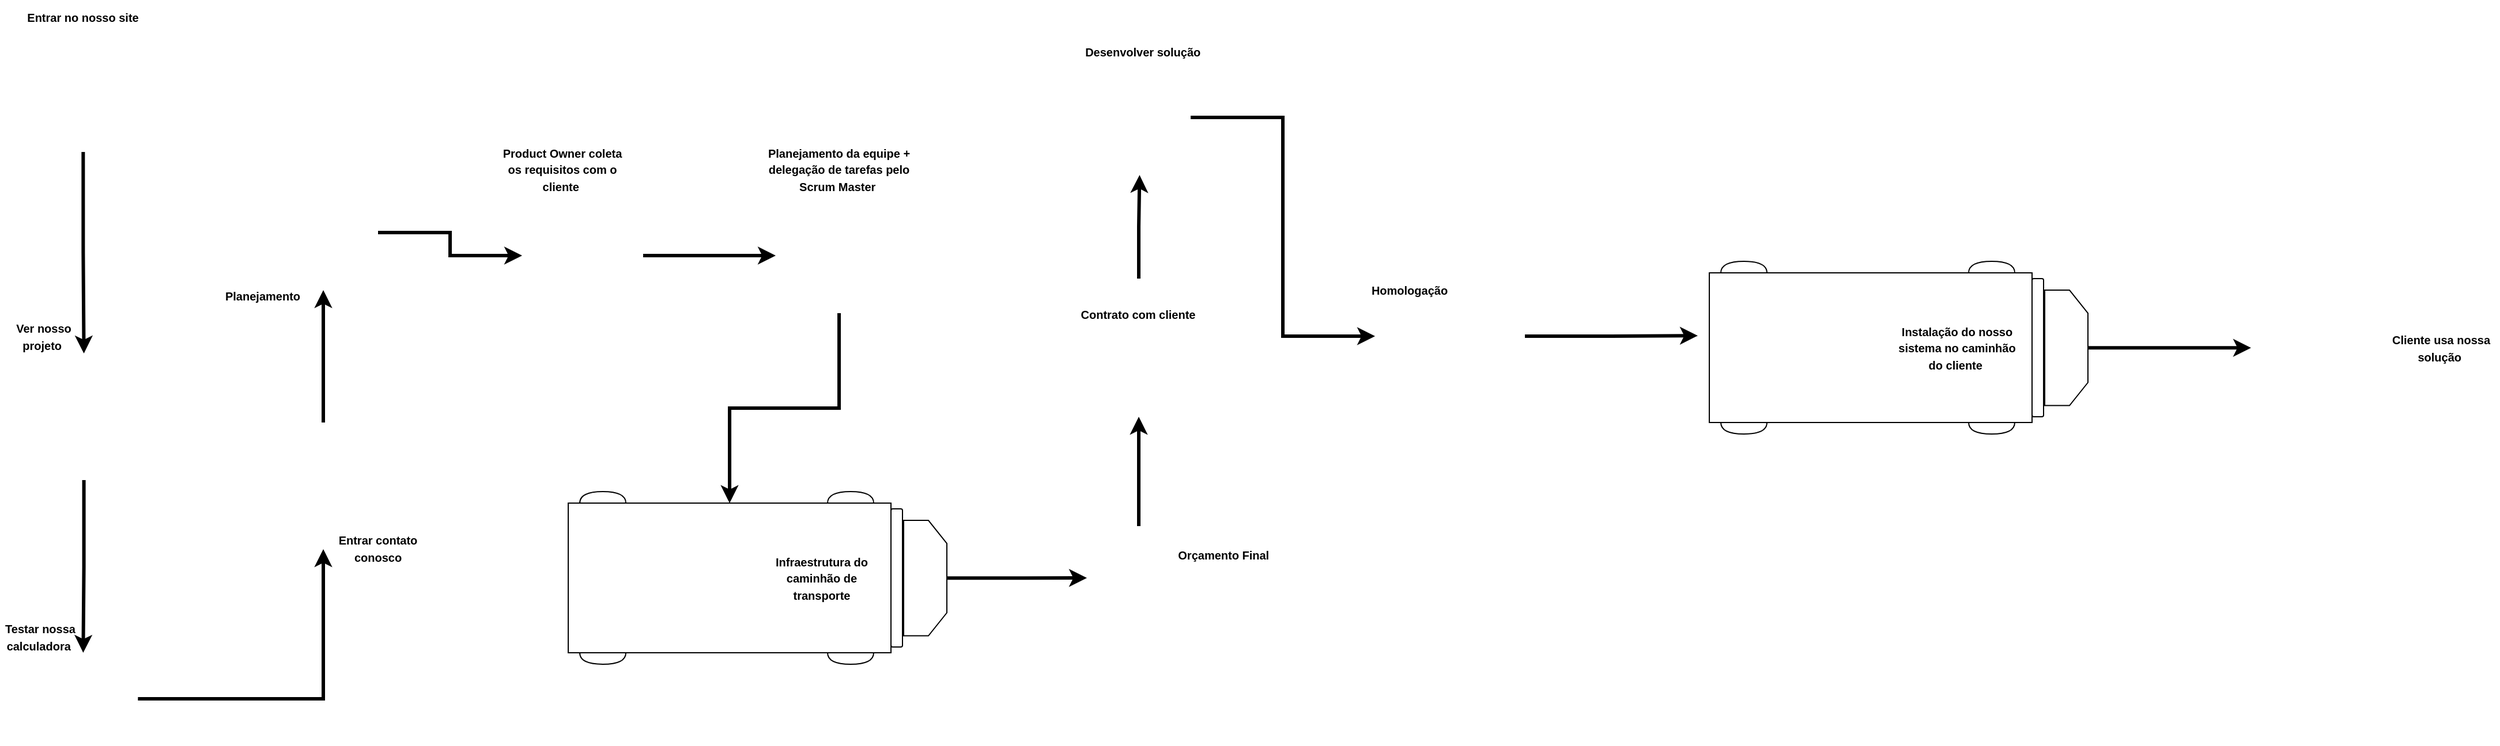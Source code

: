 <mxfile version="21.2.2" type="onedrive">
  <diagram name="Page-1" id="4YFlrx_z-z1ssEQUoslr">
    <mxGraphModel grid="1" page="1" gridSize="10" guides="1" tooltips="1" connect="1" arrows="1" fold="1" pageScale="1" pageWidth="850" pageHeight="1100" background="none" math="0" shadow="0">
      <root>
        <mxCell id="0" />
        <mxCell id="1" parent="0" />
        <mxCell id="DU4Cz_pEN3qpe8kS2Opr-17" style="edgeStyle=orthogonalEdgeStyle;rounded=0;orthogonalLoop=1;jettySize=auto;html=1;exitX=0.5;exitY=1;exitDx=0;exitDy=0;entryX=0.5;entryY=0;entryDx=0;entryDy=0;strokeWidth=3;" edge="1" parent="1" source="uRHi89zcH-qBpA1Djp04-7" target="uRHi89zcH-qBpA1Djp04-9">
          <mxGeometry relative="1" as="geometry" />
        </mxCell>
        <mxCell id="uRHi89zcH-qBpA1Djp04-7" value="" style="shape=image;verticalLabelPosition=bottom;verticalAlign=top;imageAspect=0;image=https://cdn-icons-png.flaticon.com/512/5956/5956592.png;textOpacity=0;" vertex="1" parent="1">
          <mxGeometry x="24.59" y="575" width="110.41" height="110" as="geometry" />
        </mxCell>
        <mxCell id="DU4Cz_pEN3qpe8kS2Opr-16" style="edgeStyle=orthogonalEdgeStyle;rounded=0;orthogonalLoop=1;jettySize=auto;html=1;exitX=0.5;exitY=1;exitDx=0;exitDy=0;entryX=0.5;entryY=0;entryDx=0;entryDy=0;strokeWidth=3;" edge="1" parent="1" source="uRHi89zcH-qBpA1Djp04-8" target="uRHi89zcH-qBpA1Djp04-7">
          <mxGeometry relative="1" as="geometry" />
        </mxCell>
        <mxCell id="uRHi89zcH-qBpA1Djp04-8" value="" style="shape=image;verticalLabelPosition=bottom;verticalAlign=top;imageAspect=0;image=https://cdn-icons-png.flaticon.com/512/977/977597.png" vertex="1" parent="1">
          <mxGeometry x="24.59" y="290" width="109.18" height="110" as="geometry" />
        </mxCell>
        <mxCell id="DU4Cz_pEN3qpe8kS2Opr-55" style="edgeStyle=orthogonalEdgeStyle;rounded=0;orthogonalLoop=1;jettySize=auto;html=1;exitX=1;exitY=0.5;exitDx=0;exitDy=0;strokeWidth=3;" edge="1" parent="1" source="uRHi89zcH-qBpA1Djp04-9" target="uRHi89zcH-qBpA1Djp04-10">
          <mxGeometry relative="1" as="geometry" />
        </mxCell>
        <mxCell id="uRHi89zcH-qBpA1Djp04-9" value="" style="shape=image;verticalLabelPosition=bottom;verticalAlign=top;imageAspect=0;image=https://cdn-icons-png.flaticon.com/512/584/584074.png" vertex="1" parent="1">
          <mxGeometry x="31.68" y="835" width="95" height="80" as="geometry" />
        </mxCell>
        <mxCell id="DU4Cz_pEN3qpe8kS2Opr-56" style="edgeStyle=orthogonalEdgeStyle;rounded=0;orthogonalLoop=1;jettySize=auto;html=1;exitX=0.5;exitY=0;exitDx=0;exitDy=0;entryX=0.5;entryY=1;entryDx=0;entryDy=0;strokeWidth=3;" edge="1" parent="1" source="uRHi89zcH-qBpA1Djp04-10" target="DU4Cz_pEN3qpe8kS2Opr-1">
          <mxGeometry relative="1" as="geometry" />
        </mxCell>
        <mxCell id="uRHi89zcH-qBpA1Djp04-10" value="" style="shape=image;verticalLabelPosition=bottom;verticalAlign=top;imageAspect=0;image=https://cdn-icons-png.flaticon.com/512/3708/3708173.png" vertex="1" parent="1">
          <mxGeometry x="227.5" y="635" width="120" height="110" as="geometry" />
        </mxCell>
        <mxCell id="DU4Cz_pEN3qpe8kS2Opr-58" style="edgeStyle=orthogonalEdgeStyle;rounded=0;orthogonalLoop=1;jettySize=auto;html=1;exitX=1;exitY=0.5;exitDx=0;exitDy=0;entryX=0;entryY=0.5;entryDx=0;entryDy=0;strokeWidth=3;" edge="1" parent="1" source="DU4Cz_pEN3qpe8kS2Opr-1" target="DU4Cz_pEN3qpe8kS2Opr-3">
          <mxGeometry relative="1" as="geometry" />
        </mxCell>
        <mxCell id="DU4Cz_pEN3qpe8kS2Opr-1" value="" style="shape=image;verticalLabelPosition=bottom;verticalAlign=top;imageAspect=0;image=https://icon-library.com/images/project-management-icon-png/project-management-icon-png-12.jpg" vertex="1" parent="1">
          <mxGeometry x="240" y="420" width="95" height="100" as="geometry" />
        </mxCell>
        <mxCell id="DU4Cz_pEN3qpe8kS2Opr-22" style="edgeStyle=orthogonalEdgeStyle;rounded=0;orthogonalLoop=1;jettySize=auto;html=1;exitX=1;exitY=0.5;exitDx=0;exitDy=0;entryX=0;entryY=0.5;entryDx=0;entryDy=0;strokeWidth=3;" edge="1" parent="1" source="DU4Cz_pEN3qpe8kS2Opr-3" target="DU4Cz_pEN3qpe8kS2Opr-4">
          <mxGeometry relative="1" as="geometry" />
        </mxCell>
        <mxCell id="DU4Cz_pEN3qpe8kS2Opr-3" value="" style="shape=image;verticalLabelPosition=bottom;verticalAlign=top;imageAspect=0;image=https://cdn-icons-png.flaticon.com/512/3286/3286696.png" vertex="1" parent="1">
          <mxGeometry x="460" y="440" width="105" height="100" as="geometry" />
        </mxCell>
        <mxCell id="DU4Cz_pEN3qpe8kS2Opr-23" style="edgeStyle=orthogonalEdgeStyle;rounded=0;orthogonalLoop=1;jettySize=auto;html=1;exitX=0.5;exitY=1;exitDx=0;exitDy=0;strokeWidth=3;" edge="1" parent="1" source="DU4Cz_pEN3qpe8kS2Opr-4" target="DU4Cz_pEN3qpe8kS2Opr-5">
          <mxGeometry relative="1" as="geometry" />
        </mxCell>
        <mxCell id="DU4Cz_pEN3qpe8kS2Opr-4" value="" style="shape=image;verticalLabelPosition=bottom;verticalAlign=top;imageAspect=0;image=https://static.thenounproject.com/png/3635016-200.png" vertex="1" parent="1">
          <mxGeometry x="680" y="440" width="110" height="100" as="geometry" />
        </mxCell>
        <mxCell id="DU4Cz_pEN3qpe8kS2Opr-5" value="" style="rounded=0;whiteSpace=wrap;html=1;" vertex="1" parent="1">
          <mxGeometry x="500" y="705" width="280" height="130" as="geometry" />
        </mxCell>
        <mxCell id="DU4Cz_pEN3qpe8kS2Opr-6" value="" style="rounded=1;whiteSpace=wrap;html=1;rotation=90;" vertex="1" parent="1">
          <mxGeometry x="725" y="765" width="120" height="10" as="geometry" />
        </mxCell>
        <mxCell id="DU4Cz_pEN3qpe8kS2Opr-9" value="" style="shape=delay;whiteSpace=wrap;html=1;rotation=90;" vertex="1" parent="1">
          <mxGeometry x="525" y="820" width="10" height="40" as="geometry" />
        </mxCell>
        <mxCell id="DU4Cz_pEN3qpe8kS2Opr-10" value="" style="shape=delay;whiteSpace=wrap;html=1;rotation=90;" vertex="1" parent="1">
          <mxGeometry x="740" y="820" width="10" height="40" as="geometry" />
        </mxCell>
        <mxCell id="DU4Cz_pEN3qpe8kS2Opr-12" value="" style="shape=delay;whiteSpace=wrap;html=1;rotation=-90;" vertex="1" parent="1">
          <mxGeometry x="740" y="680" width="10" height="40" as="geometry" />
        </mxCell>
        <mxCell id="DU4Cz_pEN3qpe8kS2Opr-13" value="" style="shape=delay;whiteSpace=wrap;html=1;rotation=-90;" vertex="1" parent="1">
          <mxGeometry x="525" y="680" width="10" height="40" as="geometry" />
        </mxCell>
        <mxCell id="DU4Cz_pEN3qpe8kS2Opr-14" value="" style="shape=image;verticalLabelPosition=bottom;verticalAlign=top;imageAspect=0;image=https://static.thenounproject.com/png/1271137-200.png" vertex="1" parent="1">
          <mxGeometry x="520" y="715.13" width="130" height="110" as="geometry" />
        </mxCell>
        <mxCell id="DU4Cz_pEN3qpe8kS2Opr-28" style="edgeStyle=orthogonalEdgeStyle;rounded=0;orthogonalLoop=1;jettySize=auto;html=1;exitX=0.5;exitY=0;exitDx=0;exitDy=0;entryX=0.5;entryY=1;entryDx=0;entryDy=0;strokeWidth=3;" edge="1" parent="1" source="DU4Cz_pEN3qpe8kS2Opr-15" target="DU4Cz_pEN3qpe8kS2Opr-27">
          <mxGeometry relative="1" as="geometry" />
        </mxCell>
        <mxCell id="DU4Cz_pEN3qpe8kS2Opr-15" value="" style="shape=image;verticalLabelPosition=bottom;verticalAlign=top;imageAspect=0;image=https://cdn-icons-png.flaticon.com/512/4341/4341568.png" vertex="1" parent="1">
          <mxGeometry x="950" y="725" width="90" height="90" as="geometry" />
        </mxCell>
        <mxCell id="DU4Cz_pEN3qpe8kS2Opr-26" style="edgeStyle=orthogonalEdgeStyle;rounded=0;orthogonalLoop=1;jettySize=auto;html=1;exitX=0.5;exitY=0;exitDx=0;exitDy=0;entryX=0;entryY=0.5;entryDx=0;entryDy=0;strokeWidth=3;" edge="1" parent="1" source="DU4Cz_pEN3qpe8kS2Opr-24" target="DU4Cz_pEN3qpe8kS2Opr-15">
          <mxGeometry relative="1" as="geometry" />
        </mxCell>
        <mxCell id="DU4Cz_pEN3qpe8kS2Opr-24" value="" style="shape=loopLimit;whiteSpace=wrap;html=1;rotation=90;" vertex="1" parent="1">
          <mxGeometry x="759.62" y="751.38" width="100.25" height="37.5" as="geometry" />
        </mxCell>
        <mxCell id="DU4Cz_pEN3qpe8kS2Opr-44" style="edgeStyle=orthogonalEdgeStyle;rounded=0;orthogonalLoop=1;jettySize=auto;html=1;exitX=0.5;exitY=0;exitDx=0;exitDy=0;entryX=0.588;entryY=1;entryDx=0;entryDy=0;entryPerimeter=0;strokeWidth=3;" edge="1" parent="1" source="DU4Cz_pEN3qpe8kS2Opr-27" target="DU4Cz_pEN3qpe8kS2Opr-31">
          <mxGeometry relative="1" as="geometry" />
        </mxCell>
        <mxCell id="DU4Cz_pEN3qpe8kS2Opr-27" value="" style="shape=image;verticalLabelPosition=bottom;verticalAlign=top;imageAspect=0;image=https://cdn-icons-png.flaticon.com/512/1572/1572155.png" vertex="1" parent="1">
          <mxGeometry x="932.5" y="510" width="125" height="120" as="geometry" />
        </mxCell>
        <mxCell id="DU4Cz_pEN3qpe8kS2Opr-45" style="edgeStyle=orthogonalEdgeStyle;rounded=0;orthogonalLoop=1;jettySize=auto;html=1;exitX=1;exitY=0.5;exitDx=0;exitDy=0;entryX=0;entryY=0.5;entryDx=0;entryDy=0;strokeWidth=3;" edge="1" parent="1" source="DU4Cz_pEN3qpe8kS2Opr-31" target="DU4Cz_pEN3qpe8kS2Opr-32">
          <mxGeometry relative="1" as="geometry" />
        </mxCell>
        <mxCell id="DU4Cz_pEN3qpe8kS2Opr-31" value="" style="shape=image;verticalLabelPosition=bottom;verticalAlign=top;imageAspect=0;image=https://static.thenounproject.com/png/2731493-200.png" vertex="1" parent="1">
          <mxGeometry x="932.5" y="320" width="107.5" height="100" as="geometry" />
        </mxCell>
        <mxCell id="DU4Cz_pEN3qpe8kS2Opr-46" style="edgeStyle=orthogonalEdgeStyle;rounded=0;orthogonalLoop=1;jettySize=auto;html=1;exitX=1;exitY=0.5;exitDx=0;exitDy=0;strokeWidth=3;" edge="1" parent="1" source="DU4Cz_pEN3qpe8kS2Opr-32">
          <mxGeometry relative="1" as="geometry">
            <mxPoint x="1480" y="559.571" as="targetPoint" />
          </mxGeometry>
        </mxCell>
        <mxCell id="DU4Cz_pEN3qpe8kS2Opr-32" value="" style="shape=image;verticalLabelPosition=bottom;verticalAlign=top;imageAspect=0;image=https://cdn-icons-png.flaticon.com/512/2562/2562004.png" vertex="1" parent="1">
          <mxGeometry x="1200" y="505" width="130" height="110" as="geometry" />
        </mxCell>
        <mxCell id="DU4Cz_pEN3qpe8kS2Opr-33" value="" style="rounded=0;whiteSpace=wrap;html=1;" vertex="1" parent="1">
          <mxGeometry x="1490" y="505" width="280" height="130" as="geometry" />
        </mxCell>
        <mxCell id="DU4Cz_pEN3qpe8kS2Opr-34" value="" style="rounded=1;whiteSpace=wrap;html=1;rotation=90;" vertex="1" parent="1">
          <mxGeometry x="1715" y="565" width="120" height="10" as="geometry" />
        </mxCell>
        <mxCell id="DU4Cz_pEN3qpe8kS2Opr-35" value="" style="shape=delay;whiteSpace=wrap;html=1;rotation=90;" vertex="1" parent="1">
          <mxGeometry x="1515" y="620" width="10" height="40" as="geometry" />
        </mxCell>
        <mxCell id="DU4Cz_pEN3qpe8kS2Opr-36" value="" style="shape=delay;whiteSpace=wrap;html=1;rotation=90;" vertex="1" parent="1">
          <mxGeometry x="1730" y="620" width="10" height="40" as="geometry" />
        </mxCell>
        <mxCell id="DU4Cz_pEN3qpe8kS2Opr-37" value="" style="shape=delay;whiteSpace=wrap;html=1;rotation=-90;" vertex="1" parent="1">
          <mxGeometry x="1730" y="480" width="10" height="40" as="geometry" />
        </mxCell>
        <mxCell id="DU4Cz_pEN3qpe8kS2Opr-38" value="" style="shape=delay;whiteSpace=wrap;html=1;rotation=-90;" vertex="1" parent="1">
          <mxGeometry x="1515" y="480" width="10" height="40" as="geometry" />
        </mxCell>
        <mxCell id="DU4Cz_pEN3qpe8kS2Opr-47" style="edgeStyle=orthogonalEdgeStyle;rounded=0;orthogonalLoop=1;jettySize=auto;html=1;exitX=0.5;exitY=0;exitDx=0;exitDy=0;strokeWidth=3;" edge="1" parent="1" source="DU4Cz_pEN3qpe8kS2Opr-39" target="DU4Cz_pEN3qpe8kS2Opr-42">
          <mxGeometry relative="1" as="geometry" />
        </mxCell>
        <mxCell id="DU4Cz_pEN3qpe8kS2Opr-39" value="" style="shape=loopLimit;whiteSpace=wrap;html=1;rotation=90;" vertex="1" parent="1">
          <mxGeometry x="1749.62" y="551.38" width="100.25" height="37.5" as="geometry" />
        </mxCell>
        <mxCell id="DU4Cz_pEN3qpe8kS2Opr-41" value="" style="shape=image;verticalLabelPosition=bottom;verticalAlign=top;imageAspect=0;image=https://cdn-icons-png.flaticon.com/512/4961/4961619.png" vertex="1" parent="1">
          <mxGeometry x="1525" y="520" width="105" height="100" as="geometry" />
        </mxCell>
        <mxCell id="DU4Cz_pEN3qpe8kS2Opr-42" value="" style="shape=image;verticalLabelPosition=bottom;verticalAlign=top;imageAspect=0;image=https://cdn-icons-png.flaticon.com/512/4814/4814842.png" vertex="1" parent="1">
          <mxGeometry x="1960" y="505.13" width="130" height="130" as="geometry" />
        </mxCell>
        <mxCell id="DU4Cz_pEN3qpe8kS2Opr-51" value="&lt;b&gt;&lt;font style=&quot;font-size: 10px; background-color: rgb(255, 255, 255);&quot;&gt;Entrar no nosso site&lt;/font&gt;&lt;/b&gt;" style="text;html=1;strokeColor=none;fillColor=none;align=center;verticalAlign=middle;whiteSpace=wrap;rounded=0;strokeWidth=1;" vertex="1" parent="1">
          <mxGeometry x="19.18" y="268" width="120" height="30" as="geometry" />
        </mxCell>
        <mxCell id="DU4Cz_pEN3qpe8kS2Opr-52" value="&lt;b style=&quot;border-color: var(--border-color); font-size: 10px;&quot;&gt;&lt;font style=&quot;border-color: var(--border-color);&quot;&gt;Ver noss&lt;/font&gt;o projeto&amp;nbsp;&lt;/b&gt;" style="text;html=1;strokeColor=none;fillColor=none;align=center;verticalAlign=middle;whiteSpace=wrap;rounded=0;" vertex="1" parent="1">
          <mxGeometry x="10" y="545" width="70" height="30" as="geometry" />
        </mxCell>
        <mxCell id="DU4Cz_pEN3qpe8kS2Opr-54" value="&lt;span style=&quot;font-size: 10px;&quot;&gt;&lt;b&gt;Testar nossa calculadora&amp;nbsp;&lt;/b&gt;&lt;/span&gt;" style="text;html=1;strokeColor=none;fillColor=none;align=center;verticalAlign=middle;whiteSpace=wrap;rounded=0;" vertex="1" parent="1">
          <mxGeometry x="7" y="801" width="70" height="40" as="geometry" />
        </mxCell>
        <mxCell id="DU4Cz_pEN3qpe8kS2Opr-59" value="&lt;span style=&quot;font-size: 10px;&quot;&gt;&lt;b&gt;Entrar contato conosco&lt;/b&gt;&lt;/span&gt;" style="text;html=1;strokeColor=none;fillColor=none;align=center;verticalAlign=middle;whiteSpace=wrap;rounded=0;" vertex="1" parent="1">
          <mxGeometry x="280" y="729" width="110" height="30" as="geometry" />
        </mxCell>
        <mxCell id="DU4Cz_pEN3qpe8kS2Opr-60" value="&lt;span style=&quot;font-size: 10px;&quot;&gt;&lt;b&gt;Planejamento&lt;/b&gt;&lt;/span&gt;" style="text;html=1;strokeColor=none;fillColor=none;align=center;verticalAlign=middle;whiteSpace=wrap;rounded=0;" vertex="1" parent="1">
          <mxGeometry x="180" y="510" width="110" height="30" as="geometry" />
        </mxCell>
        <mxCell id="DU4Cz_pEN3qpe8kS2Opr-61" value="&lt;span style=&quot;font-size: 10px;&quot;&gt;&lt;b&gt;Product Owner coleta os requisitos com o cliente&amp;nbsp;&lt;/b&gt;&lt;/span&gt;" style="text;html=1;strokeColor=none;fillColor=none;align=center;verticalAlign=middle;whiteSpace=wrap;rounded=0;" vertex="1" parent="1">
          <mxGeometry x="440" y="400" width="110" height="30" as="geometry" />
        </mxCell>
        <mxCell id="DU4Cz_pEN3qpe8kS2Opr-62" value="&lt;span style=&quot;font-size: 10px;&quot;&gt;&lt;b&gt;Planejamento da equipe + delegação de tarefas pelo Scrum Master&amp;nbsp;&lt;/b&gt;&lt;/span&gt;" style="text;html=1;strokeColor=none;fillColor=none;align=center;verticalAlign=middle;whiteSpace=wrap;rounded=0;" vertex="1" parent="1">
          <mxGeometry x="670" y="400" width="130" height="30" as="geometry" />
        </mxCell>
        <mxCell id="DU4Cz_pEN3qpe8kS2Opr-63" value="&lt;span style=&quot;font-size: 10px;&quot;&gt;&lt;b&gt;Infraestrutura do caminhão de transporte&lt;/b&gt;&lt;/span&gt;" style="text;html=1;strokeColor=none;fillColor=none;align=center;verticalAlign=middle;whiteSpace=wrap;rounded=0;" vertex="1" parent="1">
          <mxGeometry x="670" y="755" width="100" height="30" as="geometry" />
        </mxCell>
        <mxCell id="DU4Cz_pEN3qpe8kS2Opr-64" value="&lt;span style=&quot;font-size: 10px;&quot;&gt;&lt;b&gt;Orçamento Final&amp;nbsp;&lt;/b&gt;&lt;/span&gt;" style="text;html=1;strokeColor=none;fillColor=none;align=center;verticalAlign=middle;whiteSpace=wrap;rounded=0;" vertex="1" parent="1">
          <mxGeometry x="1020" y="735" width="100" height="30" as="geometry" />
        </mxCell>
        <mxCell id="DU4Cz_pEN3qpe8kS2Opr-65" value="&lt;span style=&quot;font-size: 10px; background-color: rgb(255, 255, 255);&quot;&gt;&lt;b&gt;Contrato com cliente&lt;/b&gt;&lt;/span&gt;" style="text;html=1;strokeColor=none;fillColor=none;align=center;verticalAlign=middle;whiteSpace=wrap;rounded=0;" vertex="1" parent="1">
          <mxGeometry x="937.5" y="521.38" width="112.5" height="38.62" as="geometry" />
        </mxCell>
        <mxCell id="DU4Cz_pEN3qpe8kS2Opr-66" value="&lt;span style=&quot;font-size: 10px;&quot;&gt;&lt;b&gt;Desenvolver solução&amp;nbsp;&lt;/b&gt;&lt;/span&gt;" style="text;html=1;strokeColor=none;fillColor=none;align=center;verticalAlign=middle;whiteSpace=wrap;rounded=0;" vertex="1" parent="1">
          <mxGeometry x="940" y="298" width="120" height="30" as="geometry" />
        </mxCell>
        <mxCell id="DU4Cz_pEN3qpe8kS2Opr-67" value="&lt;span style=&quot;font-size: 10px;&quot;&gt;&lt;b&gt;Homologação&lt;/b&gt;&lt;/span&gt;" style="text;html=1;strokeColor=none;fillColor=none;align=center;verticalAlign=middle;whiteSpace=wrap;rounded=0;" vertex="1" parent="1">
          <mxGeometry x="1170" y="505.13" width="120" height="30" as="geometry" />
        </mxCell>
        <mxCell id="DU4Cz_pEN3qpe8kS2Opr-68" value="&lt;span style=&quot;font-size: 10px;&quot;&gt;&lt;b&gt;Instalação do nosso sistema no caminhão do cliente&amp;nbsp;&lt;/b&gt;&lt;/span&gt;" style="text;html=1;strokeColor=none;fillColor=none;align=center;verticalAlign=middle;whiteSpace=wrap;rounded=0;" vertex="1" parent="1">
          <mxGeometry x="1650" y="555" width="110" height="30" as="geometry" />
        </mxCell>
        <mxCell id="DU4Cz_pEN3qpe8kS2Opr-69" value="&lt;span style=&quot;font-size: 10px;&quot;&gt;&lt;b&gt;Cliente usa nossa solução&amp;nbsp;&lt;/b&gt;&lt;/span&gt;" style="text;html=1;strokeColor=none;fillColor=none;align=center;verticalAlign=middle;whiteSpace=wrap;rounded=0;" vertex="1" parent="1">
          <mxGeometry x="2075" y="555" width="100" height="30" as="geometry" />
        </mxCell>
      </root>
    </mxGraphModel>
  </diagram>
</mxfile>
